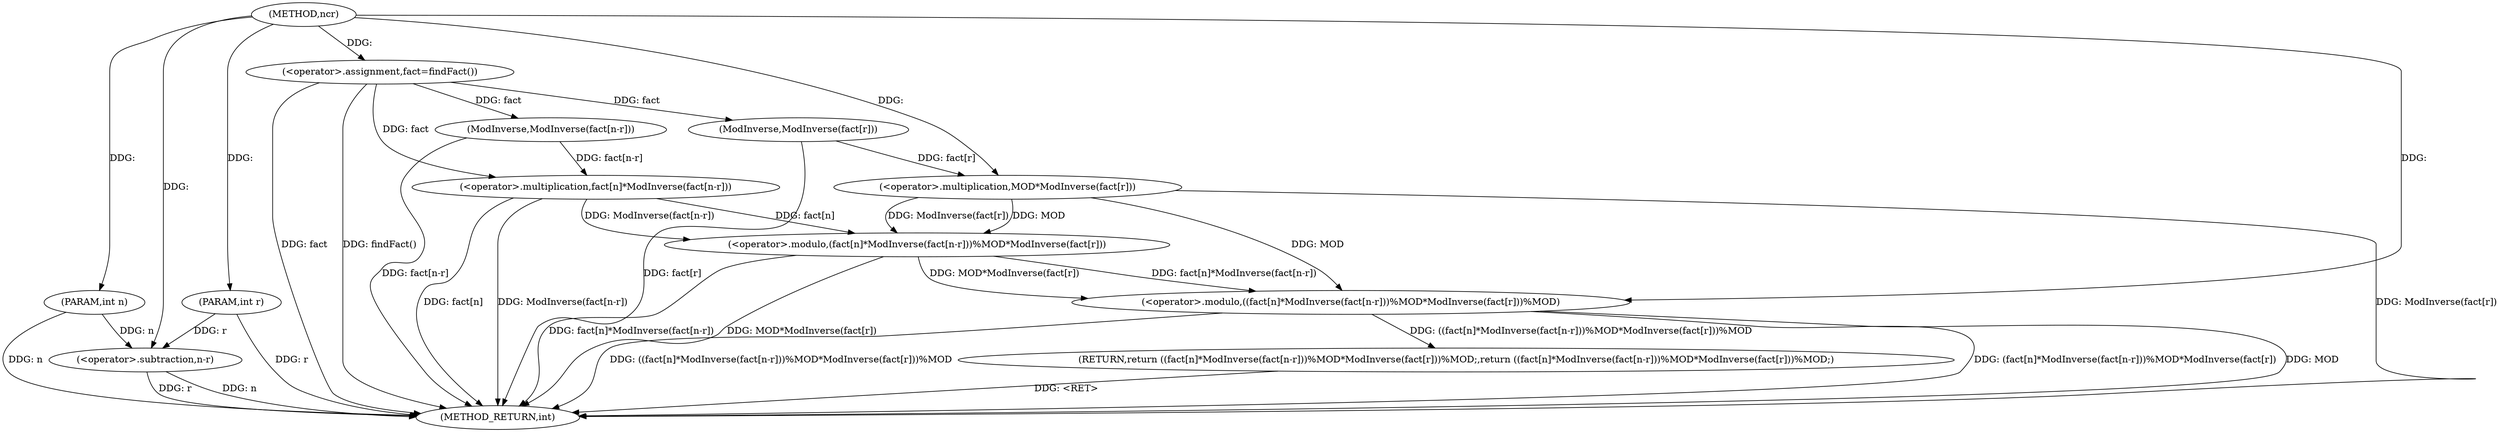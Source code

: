 digraph "ncr" {  
"1000199" [label = "(METHOD,ncr)" ]
"1000227" [label = "(METHOD_RETURN,int)" ]
"1000200" [label = "(PARAM,int n)" ]
"1000201" [label = "(PARAM,int r)" ]
"1000204" [label = "(<operator>.assignment,fact=findFact())" ]
"1000207" [label = "(RETURN,return ((fact[n]*ModInverse(fact[n-r]))%MOD*ModInverse(fact[r]))%MOD;,return ((fact[n]*ModInverse(fact[n-r]))%MOD*ModInverse(fact[r]))%MOD;)" ]
"1000208" [label = "(<operator>.modulo,((fact[n]*ModInverse(fact[n-r]))%MOD*ModInverse(fact[r]))%MOD)" ]
"1000209" [label = "(<operator>.modulo,(fact[n]*ModInverse(fact[n-r]))%MOD*ModInverse(fact[r]))" ]
"1000210" [label = "(<operator>.multiplication,fact[n]*ModInverse(fact[n-r]))" ]
"1000220" [label = "(<operator>.multiplication,MOD*ModInverse(fact[r]))" ]
"1000214" [label = "(ModInverse,ModInverse(fact[n-r]))" ]
"1000222" [label = "(ModInverse,ModInverse(fact[r]))" ]
"1000217" [label = "(<operator>.subtraction,n-r)" ]
  "1000200" -> "1000227"  [ label = "DDG: n"] 
  "1000201" -> "1000227"  [ label = "DDG: r"] 
  "1000204" -> "1000227"  [ label = "DDG: fact"] 
  "1000204" -> "1000227"  [ label = "DDG: findFact()"] 
  "1000210" -> "1000227"  [ label = "DDG: fact[n]"] 
  "1000217" -> "1000227"  [ label = "DDG: n"] 
  "1000217" -> "1000227"  [ label = "DDG: r"] 
  "1000214" -> "1000227"  [ label = "DDG: fact[n-r]"] 
  "1000210" -> "1000227"  [ label = "DDG: ModInverse(fact[n-r])"] 
  "1000209" -> "1000227"  [ label = "DDG: fact[n]*ModInverse(fact[n-r])"] 
  "1000222" -> "1000227"  [ label = "DDG: fact[r]"] 
  "1000220" -> "1000227"  [ label = "DDG: ModInverse(fact[r])"] 
  "1000209" -> "1000227"  [ label = "DDG: MOD*ModInverse(fact[r])"] 
  "1000208" -> "1000227"  [ label = "DDG: (fact[n]*ModInverse(fact[n-r]))%MOD*ModInverse(fact[r])"] 
  "1000208" -> "1000227"  [ label = "DDG: MOD"] 
  "1000208" -> "1000227"  [ label = "DDG: ((fact[n]*ModInverse(fact[n-r]))%MOD*ModInverse(fact[r]))%MOD"] 
  "1000207" -> "1000227"  [ label = "DDG: <RET>"] 
  "1000199" -> "1000200"  [ label = "DDG: "] 
  "1000199" -> "1000201"  [ label = "DDG: "] 
  "1000199" -> "1000204"  [ label = "DDG: "] 
  "1000208" -> "1000207"  [ label = "DDG: ((fact[n]*ModInverse(fact[n-r]))%MOD*ModInverse(fact[r]))%MOD"] 
  "1000209" -> "1000208"  [ label = "DDG: fact[n]*ModInverse(fact[n-r])"] 
  "1000209" -> "1000208"  [ label = "DDG: MOD*ModInverse(fact[r])"] 
  "1000220" -> "1000208"  [ label = "DDG: MOD"] 
  "1000199" -> "1000208"  [ label = "DDG: "] 
  "1000210" -> "1000209"  [ label = "DDG: ModInverse(fact[n-r])"] 
  "1000210" -> "1000209"  [ label = "DDG: fact[n]"] 
  "1000220" -> "1000209"  [ label = "DDG: ModInverse(fact[r])"] 
  "1000220" -> "1000209"  [ label = "DDG: MOD"] 
  "1000204" -> "1000210"  [ label = "DDG: fact"] 
  "1000214" -> "1000210"  [ label = "DDG: fact[n-r]"] 
  "1000199" -> "1000220"  [ label = "DDG: "] 
  "1000222" -> "1000220"  [ label = "DDG: fact[r]"] 
  "1000204" -> "1000214"  [ label = "DDG: fact"] 
  "1000204" -> "1000222"  [ label = "DDG: fact"] 
  "1000200" -> "1000217"  [ label = "DDG: n"] 
  "1000199" -> "1000217"  [ label = "DDG: "] 
  "1000201" -> "1000217"  [ label = "DDG: r"] 
}
